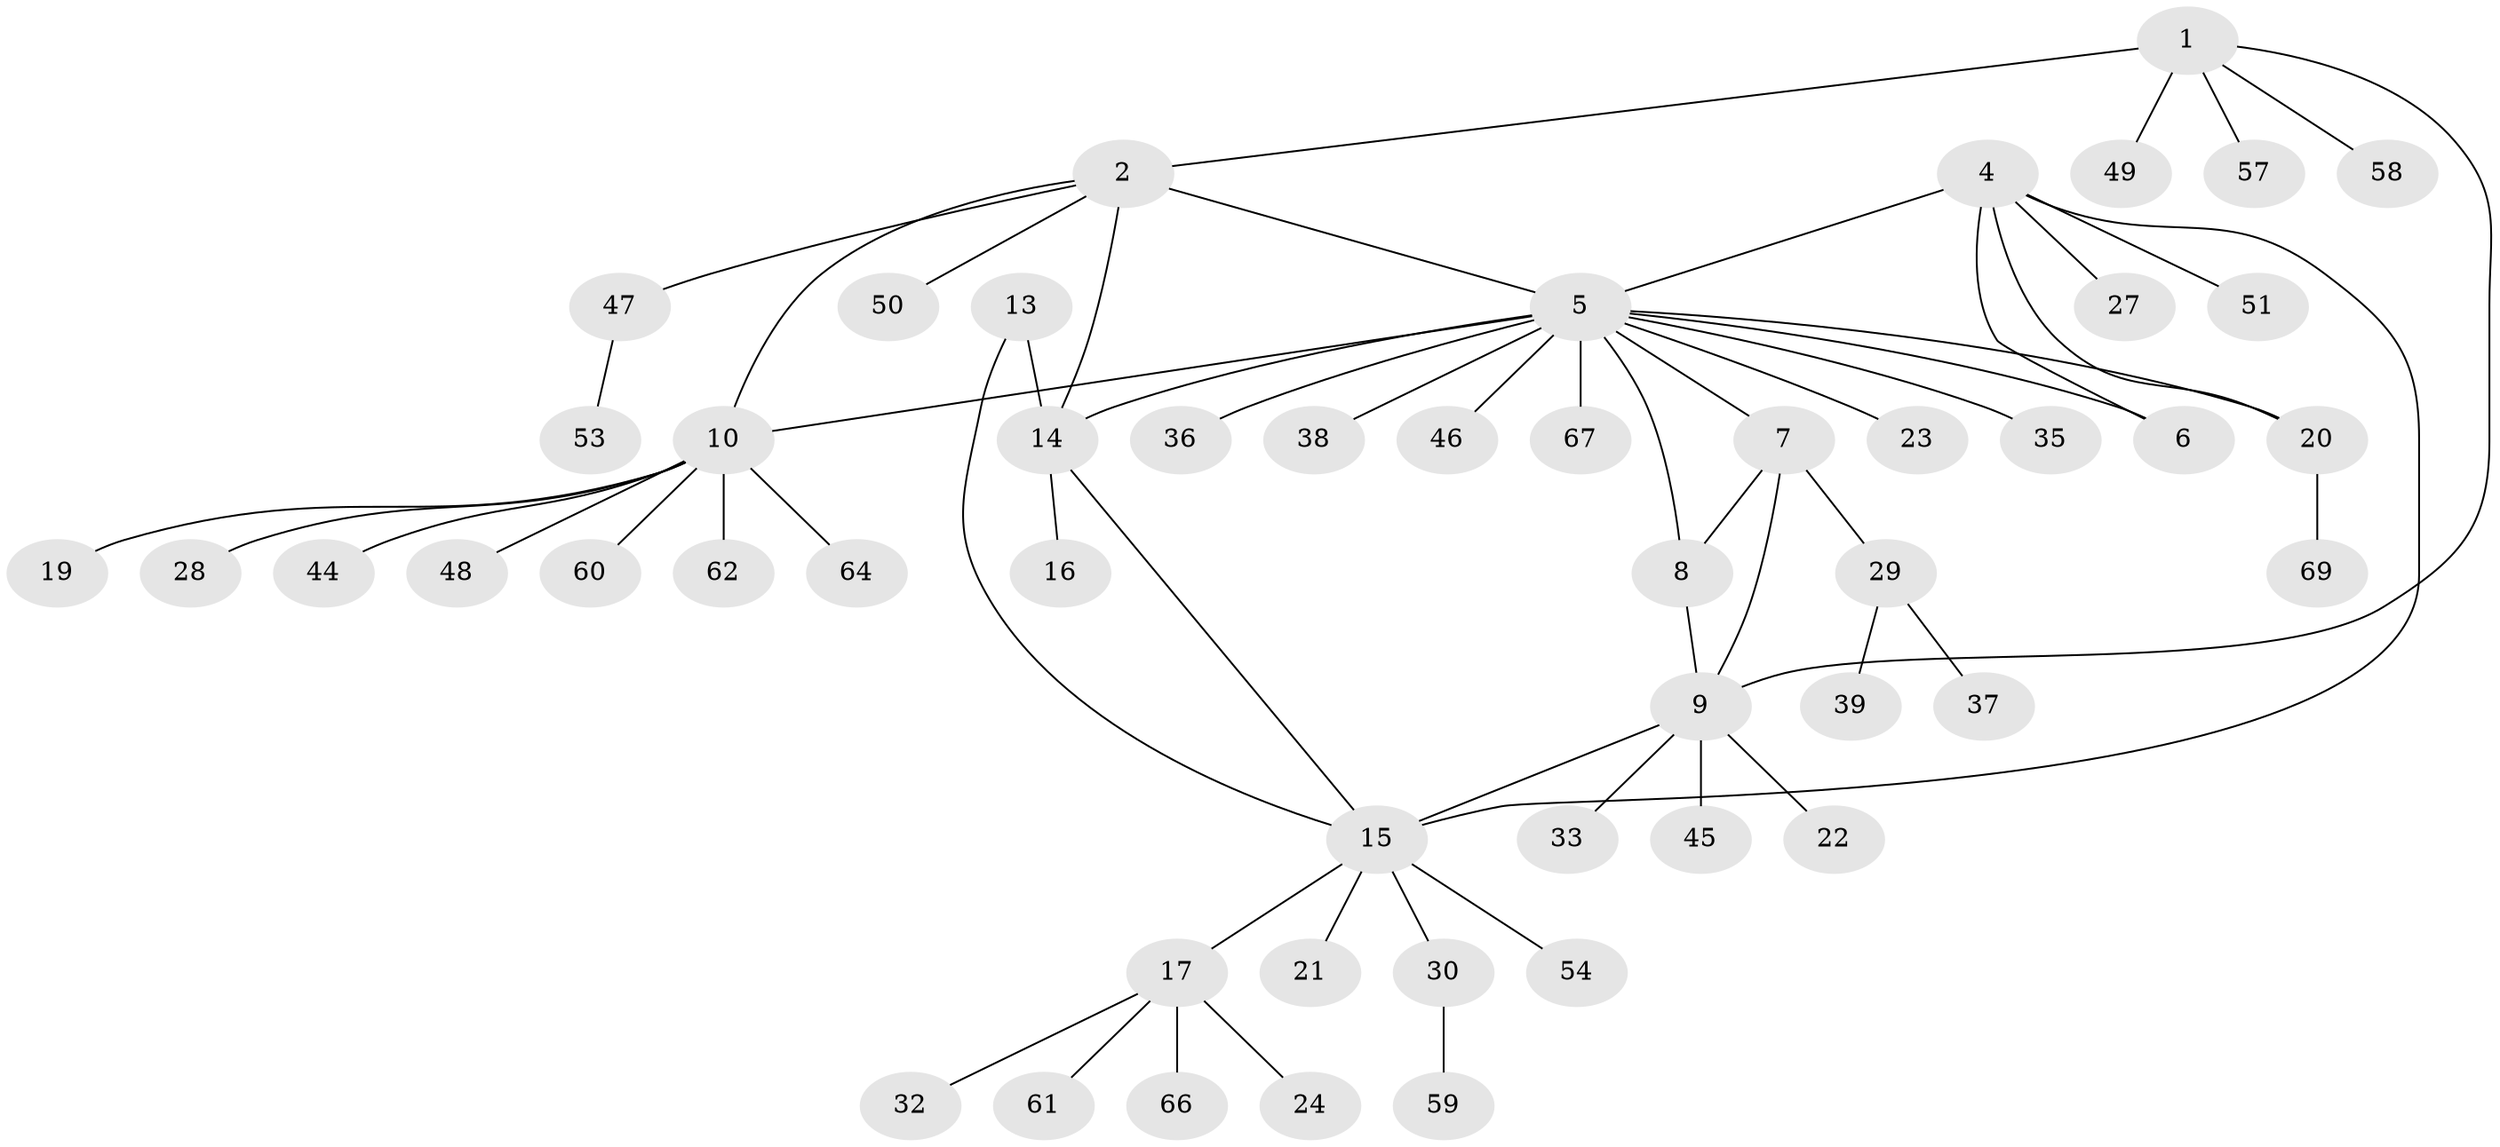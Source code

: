 // original degree distribution, {7: 0.028169014084507043, 5: 0.014084507042253521, 4: 0.08450704225352113, 6: 0.028169014084507043, 2: 0.15492957746478872, 3: 0.04225352112676056, 8: 0.028169014084507043, 11: 0.014084507042253521, 9: 0.014084507042253521, 1: 0.5915492957746479}
// Generated by graph-tools (version 1.1) at 2025/11/02/27/25 16:11:32]
// undirected, 51 vertices, 60 edges
graph export_dot {
graph [start="1"]
  node [color=gray90,style=filled];
  1 [super="+70"];
  2 [super="+3"];
  4 [super="+68"];
  5 [super="+11"];
  6;
  7;
  8;
  9 [super="+18"];
  10 [super="+12"];
  13;
  14 [super="+26"];
  15 [super="+34"];
  16;
  17 [super="+25"];
  19 [super="+65"];
  20 [super="+40"];
  21;
  22 [super="+56"];
  23;
  24;
  27 [super="+31"];
  28;
  29 [super="+52"];
  30 [super="+43"];
  32;
  33;
  35 [super="+42"];
  36;
  37 [super="+41"];
  38;
  39;
  44;
  45;
  46;
  47;
  48;
  49;
  50;
  51 [super="+55"];
  53 [super="+71"];
  54;
  57;
  58;
  59;
  60;
  61 [super="+63"];
  62;
  64;
  66;
  67;
  69;
  1 -- 2 [weight=2];
  1 -- 9;
  1 -- 49;
  1 -- 57;
  1 -- 58;
  2 -- 14;
  2 -- 47;
  2 -- 50;
  2 -- 10;
  2 -- 5;
  4 -- 5;
  4 -- 6;
  4 -- 15;
  4 -- 20;
  4 -- 27;
  4 -- 51;
  5 -- 6;
  5 -- 7;
  5 -- 67;
  5 -- 35;
  5 -- 36;
  5 -- 38;
  5 -- 8;
  5 -- 10 [weight=2];
  5 -- 14;
  5 -- 46;
  5 -- 20;
  5 -- 23;
  7 -- 8;
  7 -- 9;
  7 -- 29;
  8 -- 9;
  9 -- 15;
  9 -- 22;
  9 -- 33;
  9 -- 45;
  10 -- 19;
  10 -- 44;
  10 -- 48;
  10 -- 60;
  10 -- 64;
  10 -- 28;
  10 -- 62;
  13 -- 14;
  13 -- 15;
  14 -- 15;
  14 -- 16;
  15 -- 17;
  15 -- 21;
  15 -- 30;
  15 -- 54;
  17 -- 24;
  17 -- 32;
  17 -- 66;
  17 -- 61;
  20 -- 69;
  29 -- 37;
  29 -- 39;
  30 -- 59;
  47 -- 53;
}
